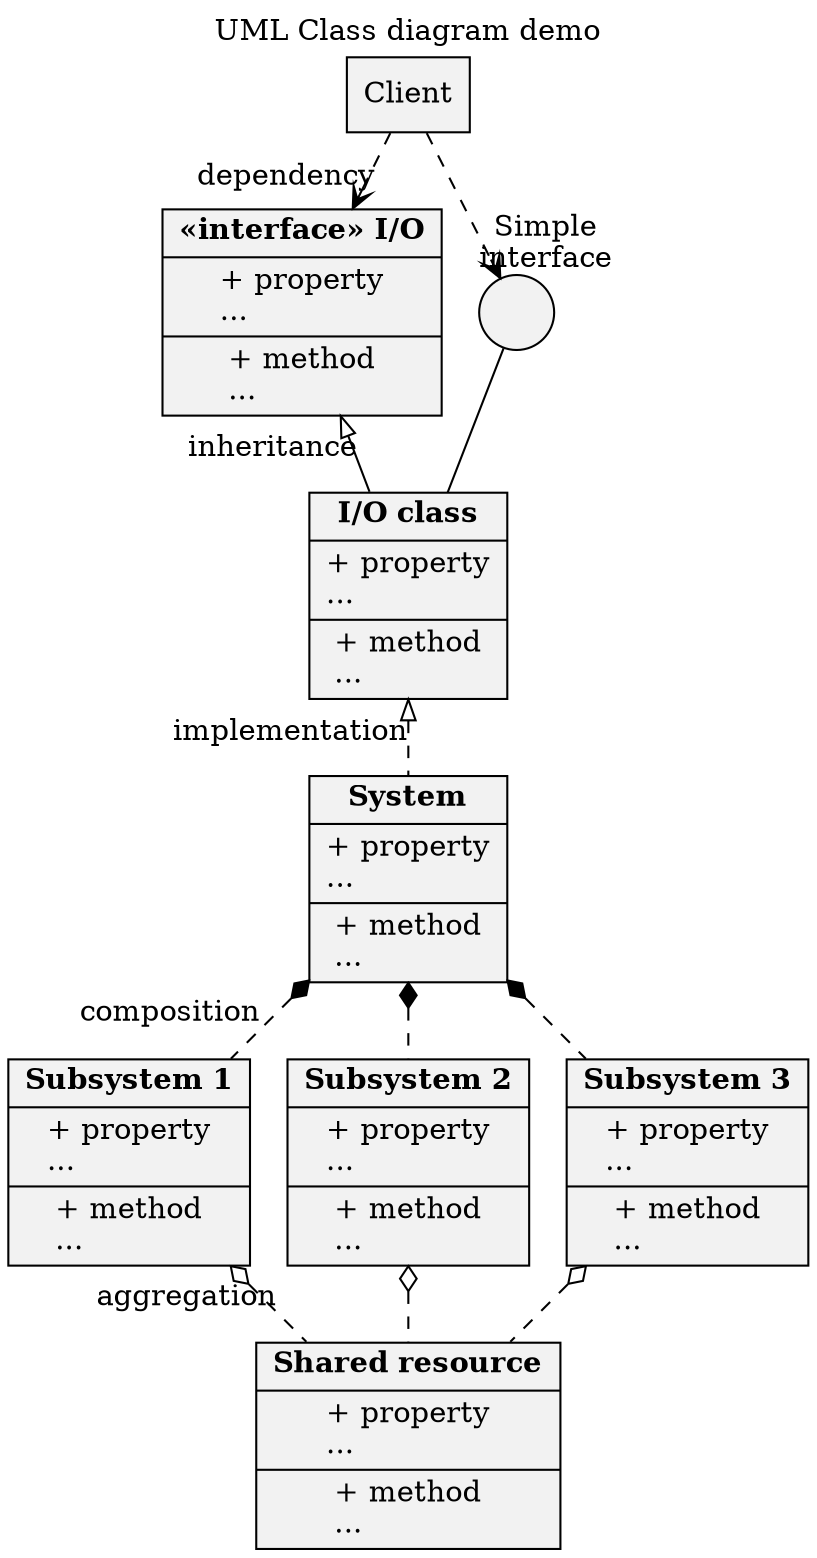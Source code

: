 digraph UML_Class_diagram {
	labelloc="t"
	label="UML Class diagram demo"
	graph [splines=false]

	node [shape=record style=filled fillcolor=gray95]

	edge [arrowhead=vee style=dashed]
	Client -> Interface1 [xlabel=dependency]
	Client -> Interface2

	edge [dir=back arrowtail=empty style=""]
	Interface1 -> Class1 [xlabel=inheritance]
	Interface2 -> Class1 [dir=none]
	Interface2 [label="" xlabel="Simple\ninterface" shape=circle]

	Interface1[label = <{<b>«interface» I/O</b> | + property<br align="left"/>...<br align="left"/>|+ method<br align="left"/>...<br align="left"/>}>]
	Class1[label = <{<b>I/O class</b> | + property<br align="left"/>...<br align="left"/>|+ method<br align="left"/>...<br align="left"/>}>]
	edge [dir=back arrowtail=empty style=dashed]
	Class1 -> System_1 [xlabel=implementation]
	System_1 [label = <{<b>System</b> | + property<br align="left"/>...<br align="left"/>|+ method<br align="left"/>...<br align="left"/>}>]
	"Shared resource" [label = <{<b>Shared resource</b> | + property<br align="left"/>...<br align="left"/>|+ method<br align="left"/>...<br align="left"/>}>]

	edge [dir=back arrowtail=diamond]
	"System_1" -> Subsystem_1 [xlabel="composition"]
	Subsystem_1[label = <{<b>Subsystem 1</b> | + property<br align="left"/>...<br align="left"/>|+ method<br align="left"/>...<br align="left"/>}>]
	Subsystem_2[label = <{<b>Subsystem 2</b> | + property<br align="left"/>...<br align="left"/>|+ method<br align="left"/>...<br align="left"/>}>]
	Subsystem_3[label = <{<b>Subsystem 3</b> | + property<br align="left"/>...<br align="left"/>|+ method<br align="left"/>...<br align="left"/>}>]
	"System_1" -> Subsystem_2
	"System_1" -> Subsystem_3

	edge [xdir=back arrowtail=odiamond]
	Subsystem_1 -> "Shared resource" [xlabel=aggregation]
	{Subsystem_2 Subsystem_3 } -> "Shared resource"
}